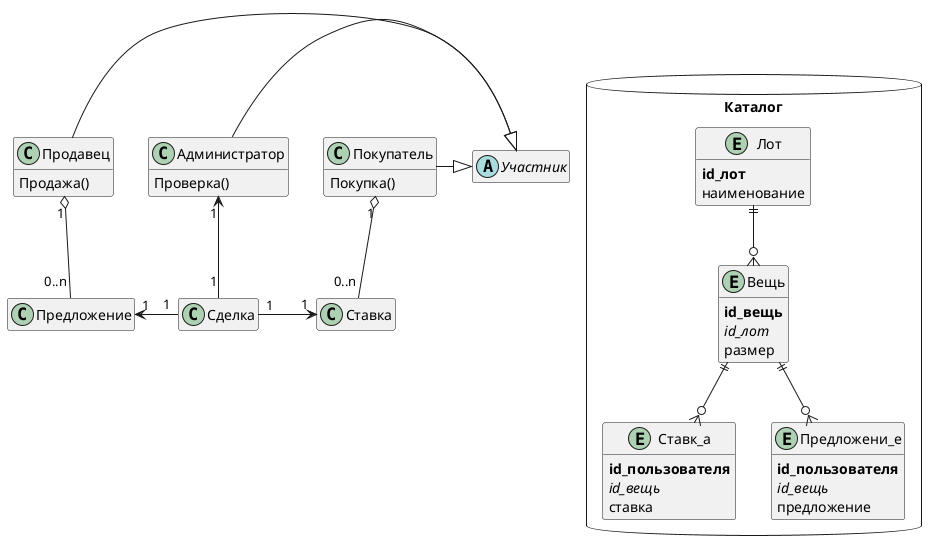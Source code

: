 @startuml


abstract class Участник
class Покупатель
class Продавец
class Администратор

hide empty members

class Продавец {
Продажа()
}

class Покупатель {
Покупка()
}

class Администратор {
Проверка()
}

class Ставка{
}

class Предложение{
}

class Сделка

package Каталог <<Database>>{

hide empty members

entity Лот{
**id_лот**
наименование
}

entity Вещь{
**id_вещь**
//id_лот//
размер
}

entity Ставк_а{
**id_пользователя**
//id_вещь//
ставка
}


entity Предложени_е{
**id_пользователя**
//id_вещь//
предложение
}


}


Лот  ||--o{ Вещь

Вещь  ||--o{ Ставк_а
Вещь  ||--o{ Предложени_е

Покупатель -|> Участник
Администратор -|> Участник
Продавец -|> Участник


Администратор "1" <-  "1" Сделка

Покупатель "1" o-- "0..n" Ставка
Продавец "1" o-- "0..n" Предложение

Сделка "1" -> "1" Ставка
Предложение"1" <- "1" Сделка

'note left of Ставк_а: Проверка при добавлении ставки/предложения\n на "моментальную" покупку (bet == ask)

@enduml